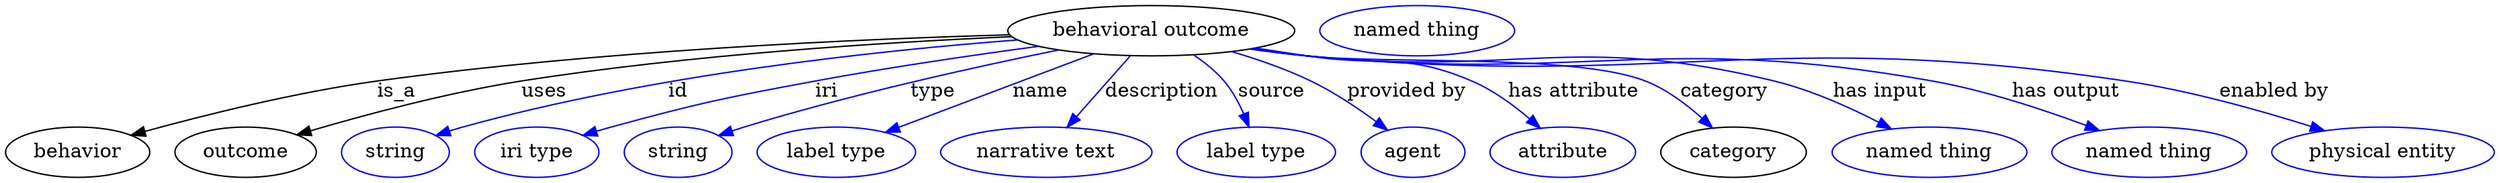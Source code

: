 digraph {
	graph [bb="0,0,1777.6,123"];
	node [label="\N"];
	"behavioral outcome"	 [height=0.5,
		label="behavioral outcome",
		pos="818.35,105",
		width=2.8525];
	behavior	 [height=0.5,
		pos="51.345,18",
		width=1.4263];
	"behavioral outcome" -> behavior	 [label=is_a,
		lp="279.35,61.5",
		pos="e,89.949,30.078 716.22,102.81 604.9,99.394 421.75,90.73 265.35,69 196.01,59.367 179.15,53.404 111.35,36 107.54,35.024 103.62,33.965 \
99.687,32.867"];
	outcome	 [height=0.5,
		pos="171.35,18",
		width=1.4082];
	"behavioral outcome" -> outcome	 [label=uses,
		lp="384.85,61.5",
		pos="e,209.03,30.046 717.28,101.44 625.72,97.141 487.34,87.972 368.35,69 316.4,60.719 258.25,44.82 218.67,32.965"];
	id	 [color=blue,
		height=0.5,
		label=string,
		pos="278.35,18",
		width=1.0652];
	"behavioral outcome" -> id	 [color=blue,
		label=id,
		lp="466.35,61.5",
		pos="e,307.55,29.763 720.47,99.53 619.93,92.005 459.71,74.688 326.35,36 323.36,35.135 320.3,34.172 317.24,33.153",
		style=solid];
	iri	 [color=blue,
		height=0.5,
		label="iri type",
		pos="379.35,18",
		width=1.2277];
	"behavioral outcome" -> iri	 [color=blue,
		label=iri,
		lp="578.35,61.5",
		pos="e,413.2,29.775 733.94,94.712 685.82,88.356 624.5,79.429 570.35,69 508.85,57.155 493.55,53.252 433.35,36 429.97,35.032 426.48,33.985 \
422.99,32.9",
		style=solid];
	type	 [color=blue,
		height=0.5,
		label=string,
		pos="480.35,18",
		width=1.0652];
	"behavioral outcome" -> type	 [color=blue,
		label=type,
		lp="662.35,61.5",
		pos="e,509.49,29.77 749.36,91.663 689.89,79.452 602.08,59.706 527.35,36 524.61,35.133 521.81,34.193 519,33.212",
		style=solid];
	name	 [color=blue,
		height=0.5,
		label="label type",
		pos="593.35,18",
		width=1.5707];
	"behavioral outcome" -> name	 [color=blue,
		label=name,
		lp="739.35,61.5",
		pos="e,629.45,31.959 775.76,88.534 736.68,73.424 678.96,51.106 638.96,35.638",
		style=solid];
	description	 [color=blue,
		height=0.5,
		label="narrative text",
		pos="743.35,18",
		width=2.0943];
	"behavioral outcome" -> description	 [color=blue,
		label=description,
		lp="826.35,61.5",
		pos="e,758.61,35.706 802.81,86.974 791.97,74.409 777.37,57.466 765.34,43.517",
		style=solid];
	source	 [color=blue,
		height=0.5,
		label="label type",
		pos="893.35,18",
		width=1.5707];
	"behavioral outcome" -> source	 [color=blue,
		label=source,
		lp="905.85,61.5",
		pos="e,888.24,36.365 849.91,87.838 857.64,82.554 865.39,76.202 871.35,69 876.94,62.236 881.33,53.837 884.68,45.819",
		style=solid];
	"provided by"	 [color=blue,
		height=0.5,
		label=agent,
		pos="1005.3,18",
		width=1.0291];
	"behavioral outcome" -> "provided by"	 [color=blue,
		label="provided by",
		lp="1001.8,61.5",
		pos="e,986.83,33.855 878.49,90.341 896.9,84.804 916.88,77.693 934.35,69 950.06,61.177 966.07,50.012 978.9,40.122",
		style=solid];
	"has attribute"	 [color=blue,
		height=0.5,
		label=attribute,
		pos="1112.3,18",
		width=1.4443];
	"behavioral outcome" -> "has attribute"	 [color=blue,
		label="has attribute",
		lp="1120.3,61.5",
		pos="e,1095.8,35.271 893.56,92.692 905.53,90.766 917.77,88.813 929.35,87 982.19,78.719 999.32,90.394 1048.3,69 1062.9,62.644 1077,52.106 \
1088.2,42.254",
		style=solid];
	category	 [height=0.5,
		pos="1234.3,18",
		width=1.4443];
	"behavioral outcome" -> category	 [color=blue,
		label=category,
		lp="1228.3,61.5",
		pos="e,1218.8,35.202 891.06,92.284 903.8,90.322 916.94,88.465 929.35,87 982.9,80.678 1121.2,88.871 1171.3,69 1186.2,63.117 1200.2,52.43 \
1211.3,42.354",
		style=solid];
	"has input"	 [color=blue,
		height=0.5,
		label="named thing",
		pos="1374.3,18",
		width=1.9318];
	"behavioral outcome" -> "has input"	 [color=blue,
		label="has input",
		lp="1338.8,61.5",
		pos="e,1346.5,34.54 890.44,92.16 903.36,90.187 916.73,88.358 929.35,87 1077.6,71.044 1119.7,105.01 1264.3,69 1290,62.623 1316.9,50.251 \
1337.7,39.29",
		style=solid];
	"has output"	 [color=blue,
		height=0.5,
		label="named thing",
		pos="1531.3,18",
		width=1.9318];
	"behavioral outcome" -> "has output"	 [color=blue,
		label="has output",
		lp="1471.8,61.5",
		pos="e,1494.5,33.341 890.13,92.063 903.14,90.088 916.62,88.283 929.35,87 1127.2,67.051 1180.7,104.41 1376.3,69 1413.8,62.216 1454.7,48.491 \
1485,36.986",
		style=solid];
	"enabled by"	 [color=blue,
		height=0.5,
		label="physical entity",
		pos="1698.3,18",
		width=2.2026];
	"behavioral outcome" -> "enabled by"	 [color=blue,
		label="enabled by",
		lp="1620.8,61.5",
		pos="e,1655.1,33.154 889.82,92.008 902.93,90.025 916.52,88.232 929.35,87 1188.3,62.128 1257.2,108.02 1514.3,69 1559.3,62.182 1608.9,48.038 \
1645.2,36.371",
		style=solid];
	"named thing_category"	 [color=blue,
		height=0.5,
		label="named thing",
		pos="1008.3,105",
		width=1.9318];
}
